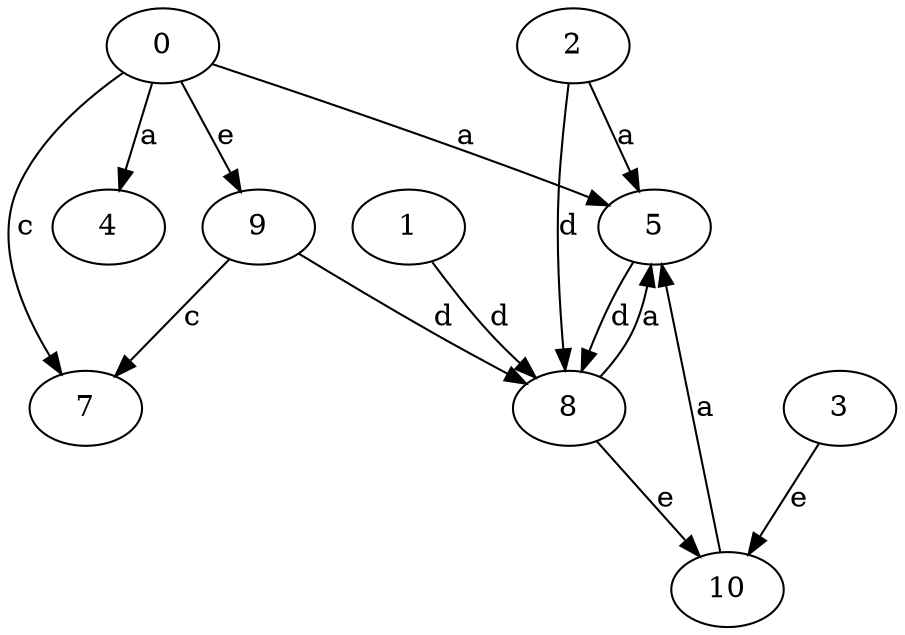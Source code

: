 strict digraph  {
0;
1;
2;
3;
4;
5;
7;
8;
9;
10;
0 -> 4  [label=a];
0 -> 5  [label=a];
0 -> 7  [label=c];
0 -> 9  [label=e];
1 -> 8  [label=d];
2 -> 5  [label=a];
2 -> 8  [label=d];
3 -> 10  [label=e];
5 -> 8  [label=d];
8 -> 5  [label=a];
8 -> 10  [label=e];
9 -> 7  [label=c];
9 -> 8  [label=d];
10 -> 5  [label=a];
}
